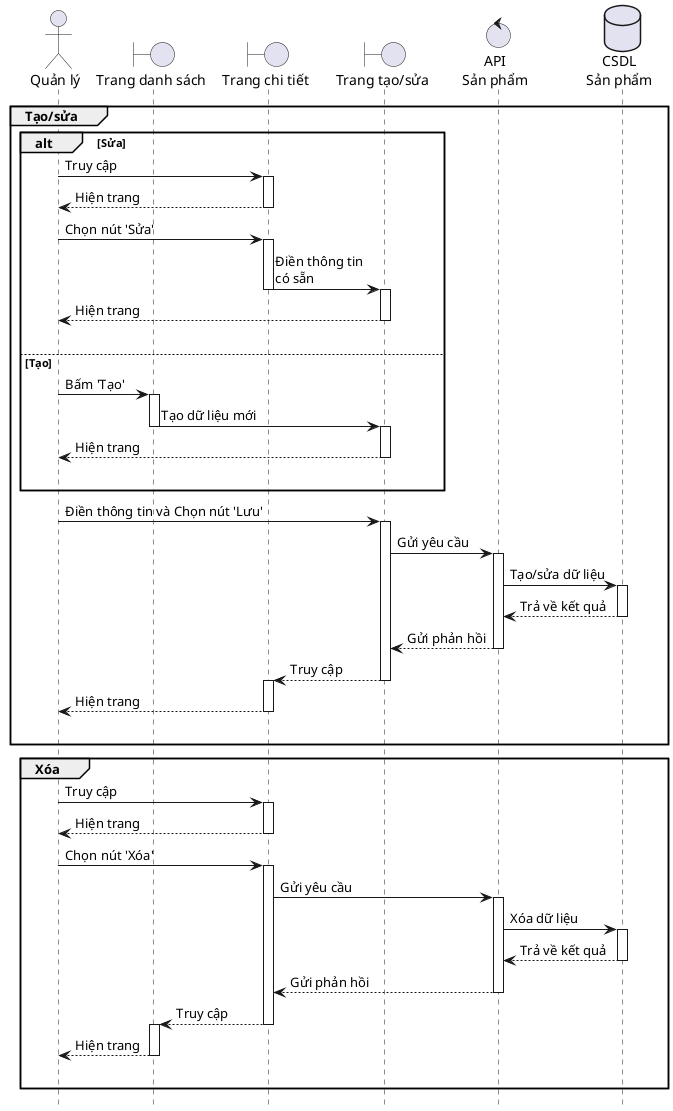 @startuml ProductManage
hide footbox

actor User as "Quản lý"
boundary ListPage as "Trang danh sách"
boundary DetailsPage as "Trang chi tiết"
boundary CreateUpdatePage as "Trang tạo/sửa"
control API as "API\nSản phẩm"
database Database as "CSDL\nSản phẩm"

group Tạo/sửa
    alt Sửa
        User -> DetailsPage ++ : Truy cập
        DetailsPage --> User -- : Hiện trang
        User -> DetailsPage ++ : Chọn nút 'Sửa'
        DetailsPage -> CreateUpdatePage --++ : Điền thông tin\ncó sẵn
        CreateUpdatePage --> User -- : Hiện trang
        |||
    else Tạo
        User -> ListPage ++ : Bấm 'Tạo'
        ListPage -> CreateUpdatePage --++ : Tạo dữ liệu mới
        CreateUpdatePage --> User -- : Hiện trang
        |||
    end

    User -> CreateUpdatePage ++ : Điền thông tin và Chọn nút 'Lưu'
    CreateUpdatePage -> API ++ : Gửi yêu cầu
    API -> Database ++ : Tạo/sửa dữ liệu
    Database --> API -- : Trả về kết quả
    API --> CreateUpdatePage -- : Gửi phản hồi
    CreateUpdatePage --> DetailsPage --++ : Truy cập
    DetailsPage --> User -- : Hiện trang
    |||
end

group Xóa
    User -> DetailsPage ++ : Truy cập
    DetailsPage --> User -- : Hiện trang
    User -> DetailsPage ++ : Chọn nút 'Xóa'
    DetailsPage -> API ++ : Gửi yêu cầu
    API -> Database ++ : Xóa dữ liệu
    Database --> API -- : Trả về kết quả
    API --> DetailsPage -- : Gửi phản hồi
    DetailsPage --> ListPage --++ : Truy cập
    ListPage --> User -- : Hiện trang
    |||
end

@enduml
